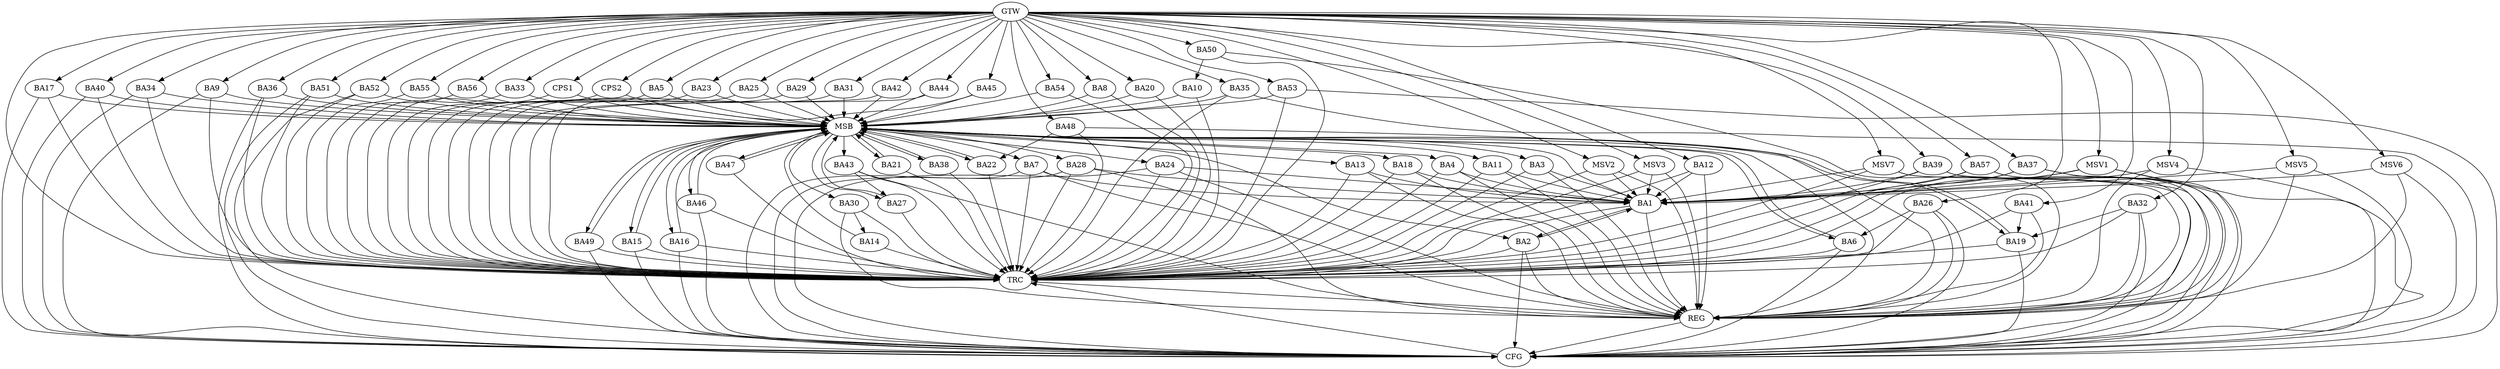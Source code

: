 strict digraph G {
  BA1 [ label="BA1" ];
  BA2 [ label="BA2" ];
  BA3 [ label="BA3" ];
  BA4 [ label="BA4" ];
  BA5 [ label="BA5" ];
  BA6 [ label="BA6" ];
  BA7 [ label="BA7" ];
  BA8 [ label="BA8" ];
  BA9 [ label="BA9" ];
  BA10 [ label="BA10" ];
  BA11 [ label="BA11" ];
  BA12 [ label="BA12" ];
  BA13 [ label="BA13" ];
  BA14 [ label="BA14" ];
  BA15 [ label="BA15" ];
  BA16 [ label="BA16" ];
  BA17 [ label="BA17" ];
  BA18 [ label="BA18" ];
  BA19 [ label="BA19" ];
  BA20 [ label="BA20" ];
  BA21 [ label="BA21" ];
  BA22 [ label="BA22" ];
  BA23 [ label="BA23" ];
  BA24 [ label="BA24" ];
  BA25 [ label="BA25" ];
  BA26 [ label="BA26" ];
  BA27 [ label="BA27" ];
  BA28 [ label="BA28" ];
  BA29 [ label="BA29" ];
  BA30 [ label="BA30" ];
  BA31 [ label="BA31" ];
  BA32 [ label="BA32" ];
  BA33 [ label="BA33" ];
  BA34 [ label="BA34" ];
  BA35 [ label="BA35" ];
  BA36 [ label="BA36" ];
  BA37 [ label="BA37" ];
  BA38 [ label="BA38" ];
  BA39 [ label="BA39" ];
  BA40 [ label="BA40" ];
  BA41 [ label="BA41" ];
  BA42 [ label="BA42" ];
  BA43 [ label="BA43" ];
  BA44 [ label="BA44" ];
  BA45 [ label="BA45" ];
  BA46 [ label="BA46" ];
  BA47 [ label="BA47" ];
  BA48 [ label="BA48" ];
  BA49 [ label="BA49" ];
  BA50 [ label="BA50" ];
  BA51 [ label="BA51" ];
  BA52 [ label="BA52" ];
  BA53 [ label="BA53" ];
  BA54 [ label="BA54" ];
  BA55 [ label="BA55" ];
  BA56 [ label="BA56" ];
  BA57 [ label="BA57" ];
  CPS1 [ label="CPS1" ];
  CPS2 [ label="CPS2" ];
  GTW [ label="GTW" ];
  REG [ label="REG" ];
  MSB [ label="MSB" ];
  CFG [ label="CFG" ];
  TRC [ label="TRC" ];
  MSV1 [ label="MSV1" ];
  MSV2 [ label="MSV2" ];
  MSV3 [ label="MSV3" ];
  MSV4 [ label="MSV4" ];
  MSV5 [ label="MSV5" ];
  MSV6 [ label="MSV6" ];
  MSV7 [ label="MSV7" ];
  BA1 -> BA2;
  BA2 -> BA1;
  BA3 -> BA1;
  BA4 -> BA1;
  BA7 -> BA1;
  BA11 -> BA1;
  BA12 -> BA1;
  BA13 -> BA1;
  BA18 -> BA1;
  BA24 -> BA1;
  BA26 -> BA6;
  BA28 -> BA1;
  BA30 -> BA14;
  BA32 -> BA19;
  BA37 -> BA1;
  BA39 -> BA1;
  BA41 -> BA19;
  BA43 -> BA27;
  BA48 -> BA22;
  BA50 -> BA10;
  BA57 -> BA1;
  GTW -> BA5;
  GTW -> BA8;
  GTW -> BA9;
  GTW -> BA12;
  GTW -> BA17;
  GTW -> BA20;
  GTW -> BA23;
  GTW -> BA25;
  GTW -> BA26;
  GTW -> BA29;
  GTW -> BA31;
  GTW -> BA32;
  GTW -> BA33;
  GTW -> BA34;
  GTW -> BA35;
  GTW -> BA36;
  GTW -> BA37;
  GTW -> BA39;
  GTW -> BA40;
  GTW -> BA41;
  GTW -> BA42;
  GTW -> BA44;
  GTW -> BA45;
  GTW -> BA48;
  GTW -> BA50;
  GTW -> BA51;
  GTW -> BA52;
  GTW -> BA53;
  GTW -> BA54;
  GTW -> BA55;
  GTW -> BA56;
  GTW -> BA57;
  GTW -> CPS1;
  GTW -> CPS2;
  BA1 -> REG;
  BA2 -> REG;
  BA3 -> REG;
  BA4 -> REG;
  BA7 -> REG;
  BA11 -> REG;
  BA12 -> REG;
  BA13 -> REG;
  BA18 -> REG;
  BA24 -> REG;
  BA26 -> REG;
  BA28 -> REG;
  BA30 -> REG;
  BA32 -> REG;
  BA37 -> REG;
  BA39 -> REG;
  BA41 -> REG;
  BA43 -> REG;
  BA48 -> REG;
  BA50 -> REG;
  BA57 -> REG;
  BA5 -> MSB;
  MSB -> BA1;
  MSB -> REG;
  BA6 -> MSB;
  MSB -> BA2;
  BA8 -> MSB;
  BA9 -> MSB;
  BA10 -> MSB;
  MSB -> BA7;
  BA14 -> MSB;
  BA15 -> MSB;
  MSB -> BA6;
  BA16 -> MSB;
  BA17 -> MSB;
  BA19 -> MSB;
  MSB -> BA4;
  BA20 -> MSB;
  BA21 -> MSB;
  MSB -> BA16;
  BA22 -> MSB;
  BA23 -> MSB;
  BA25 -> MSB;
  MSB -> BA11;
  BA27 -> MSB;
  BA29 -> MSB;
  BA31 -> MSB;
  MSB -> BA3;
  BA33 -> MSB;
  MSB -> BA15;
  BA34 -> MSB;
  BA35 -> MSB;
  MSB -> BA28;
  BA36 -> MSB;
  BA38 -> MSB;
  MSB -> BA27;
  BA40 -> MSB;
  MSB -> BA21;
  BA42 -> MSB;
  BA44 -> MSB;
  MSB -> BA22;
  BA45 -> MSB;
  BA46 -> MSB;
  BA47 -> MSB;
  BA49 -> MSB;
  MSB -> BA38;
  BA51 -> MSB;
  MSB -> BA19;
  BA52 -> MSB;
  MSB -> BA24;
  BA53 -> MSB;
  BA54 -> MSB;
  BA55 -> MSB;
  BA56 -> MSB;
  CPS1 -> MSB;
  MSB -> BA43;
  MSB -> BA49;
  MSB -> BA13;
  CPS2 -> MSB;
  MSB -> BA18;
  MSB -> BA47;
  MSB -> BA46;
  MSB -> BA30;
  BA35 -> CFG;
  BA46 -> CFG;
  BA7 -> CFG;
  BA17 -> CFG;
  BA6 -> CFG;
  BA37 -> CFG;
  BA24 -> CFG;
  BA19 -> CFG;
  BA34 -> CFG;
  BA57 -> CFG;
  BA2 -> CFG;
  BA16 -> CFG;
  BA15 -> CFG;
  BA9 -> CFG;
  BA52 -> CFG;
  BA53 -> CFG;
  BA39 -> CFG;
  BA32 -> CFG;
  BA51 -> CFG;
  BA40 -> CFG;
  BA28 -> CFG;
  BA49 -> CFG;
  BA36 -> CFG;
  BA26 -> CFG;
  REG -> CFG;
  BA1 -> TRC;
  BA2 -> TRC;
  BA3 -> TRC;
  BA4 -> TRC;
  BA5 -> TRC;
  BA6 -> TRC;
  BA7 -> TRC;
  BA8 -> TRC;
  BA9 -> TRC;
  BA10 -> TRC;
  BA11 -> TRC;
  BA12 -> TRC;
  BA13 -> TRC;
  BA14 -> TRC;
  BA15 -> TRC;
  BA16 -> TRC;
  BA17 -> TRC;
  BA18 -> TRC;
  BA19 -> TRC;
  BA20 -> TRC;
  BA21 -> TRC;
  BA22 -> TRC;
  BA23 -> TRC;
  BA24 -> TRC;
  BA25 -> TRC;
  BA26 -> TRC;
  BA27 -> TRC;
  BA28 -> TRC;
  BA29 -> TRC;
  BA30 -> TRC;
  BA31 -> TRC;
  BA32 -> TRC;
  BA33 -> TRC;
  BA34 -> TRC;
  BA35 -> TRC;
  BA36 -> TRC;
  BA37 -> TRC;
  BA38 -> TRC;
  BA39 -> TRC;
  BA40 -> TRC;
  BA41 -> TRC;
  BA42 -> TRC;
  BA43 -> TRC;
  BA44 -> TRC;
  BA45 -> TRC;
  BA46 -> TRC;
  BA47 -> TRC;
  BA48 -> TRC;
  BA49 -> TRC;
  BA50 -> TRC;
  BA51 -> TRC;
  BA52 -> TRC;
  BA53 -> TRC;
  BA54 -> TRC;
  BA55 -> TRC;
  BA56 -> TRC;
  BA57 -> TRC;
  CPS1 -> TRC;
  CPS2 -> TRC;
  GTW -> TRC;
  CFG -> TRC;
  TRC -> REG;
  MSV1 -> BA1;
  MSV2 -> BA1;
  MSV3 -> BA1;
  GTW -> MSV1;
  MSV1 -> REG;
  MSV1 -> TRC;
  MSV1 -> CFG;
  GTW -> MSV2;
  MSV2 -> REG;
  MSV2 -> TRC;
  GTW -> MSV3;
  MSV3 -> REG;
  MSV3 -> TRC;
  MSV4 -> BA1;
  MSV5 -> BA1;
  MSV6 -> BA1;
  GTW -> MSV4;
  MSV4 -> REG;
  MSV4 -> CFG;
  GTW -> MSV5;
  MSV5 -> REG;
  MSV5 -> CFG;
  GTW -> MSV6;
  MSV6 -> REG;
  MSV6 -> CFG;
  MSV7 -> BA1;
  GTW -> MSV7;
  MSV7 -> REG;
  MSV7 -> TRC;
  MSV7 -> CFG;
}
